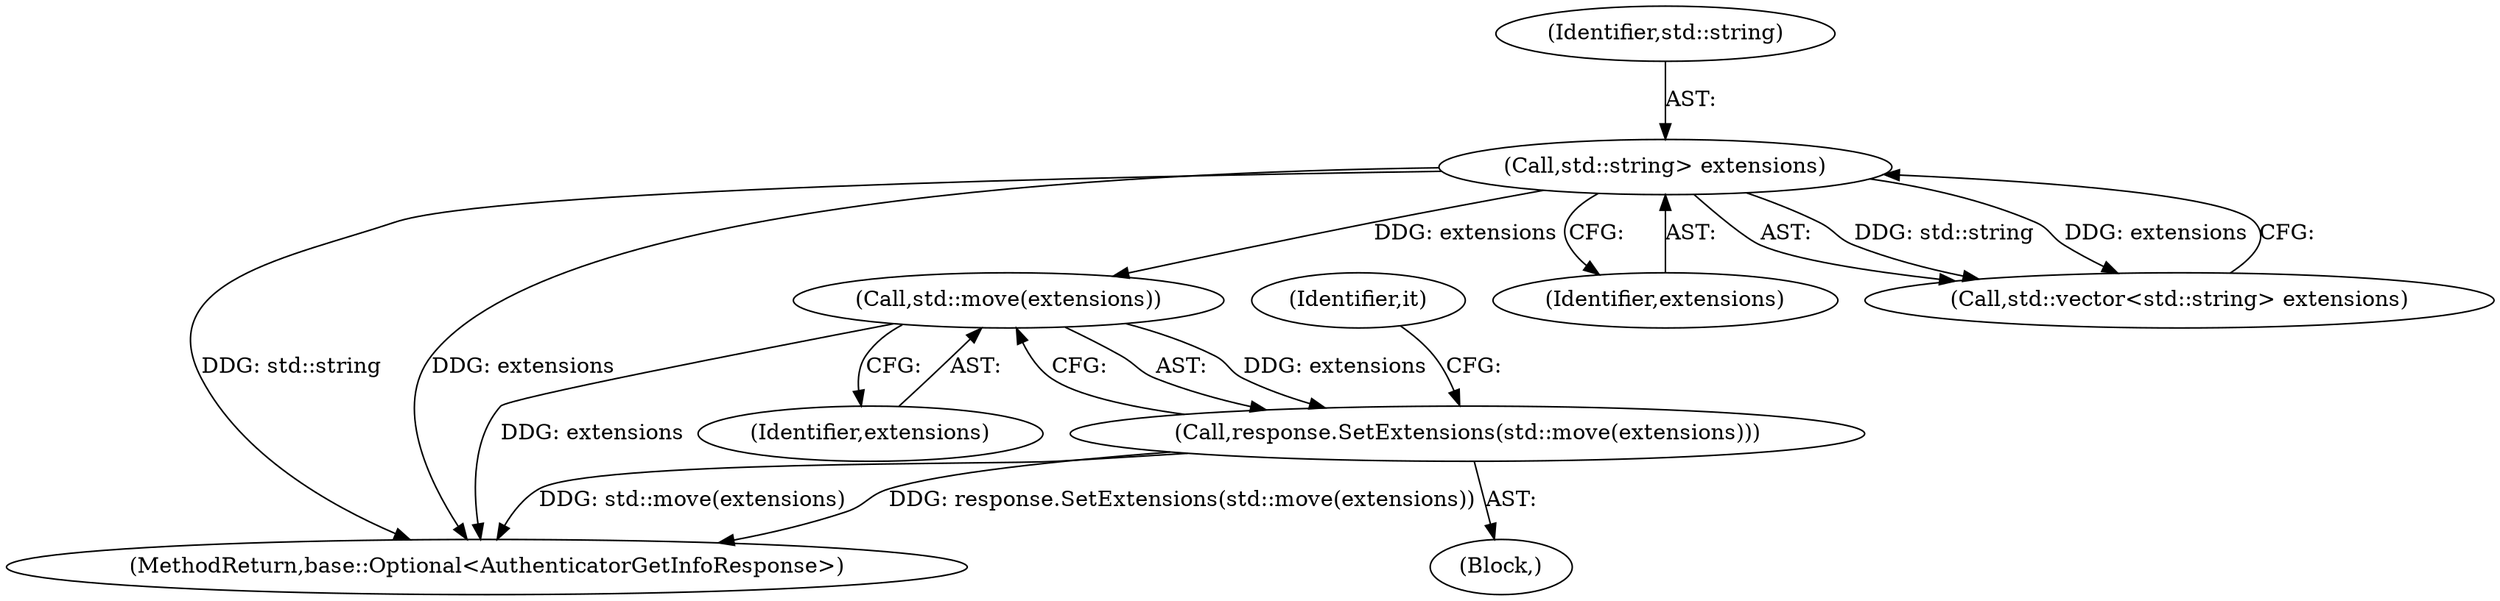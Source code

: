 digraph "0_Chrome_9cfe470d793da6e09b966d435c8fa2ba1625d5fe_1@API" {
"1000237" [label="(Call,std::move(extensions))"];
"1000224" [label="(Call,std::string> extensions)"];
"1000236" [label="(Call,response.SetExtensions(std::move(extensions)))"];
"1000237" [label="(Call,std::move(extensions))"];
"1000236" [label="(Call,response.SetExtensions(std::move(extensions)))"];
"1000238" [label="(Identifier,extensions)"];
"1000414" [label="(MethodReturn,base::Optional<AuthenticatorGetInfoResponse>)"];
"1000216" [label="(Block,)"];
"1000241" [label="(Identifier,it)"];
"1000225" [label="(Identifier,std::string)"];
"1000226" [label="(Identifier,extensions)"];
"1000224" [label="(Call,std::string> extensions)"];
"1000222" [label="(Call,std::vector<std::string> extensions)"];
"1000237" -> "1000236"  [label="AST: "];
"1000237" -> "1000238"  [label="CFG: "];
"1000238" -> "1000237"  [label="AST: "];
"1000236" -> "1000237"  [label="CFG: "];
"1000237" -> "1000414"  [label="DDG: extensions"];
"1000237" -> "1000236"  [label="DDG: extensions"];
"1000224" -> "1000237"  [label="DDG: extensions"];
"1000224" -> "1000222"  [label="AST: "];
"1000224" -> "1000226"  [label="CFG: "];
"1000225" -> "1000224"  [label="AST: "];
"1000226" -> "1000224"  [label="AST: "];
"1000222" -> "1000224"  [label="CFG: "];
"1000224" -> "1000414"  [label="DDG: std::string"];
"1000224" -> "1000414"  [label="DDG: extensions"];
"1000224" -> "1000222"  [label="DDG: std::string"];
"1000224" -> "1000222"  [label="DDG: extensions"];
"1000236" -> "1000216"  [label="AST: "];
"1000241" -> "1000236"  [label="CFG: "];
"1000236" -> "1000414"  [label="DDG: std::move(extensions)"];
"1000236" -> "1000414"  [label="DDG: response.SetExtensions(std::move(extensions))"];
}
